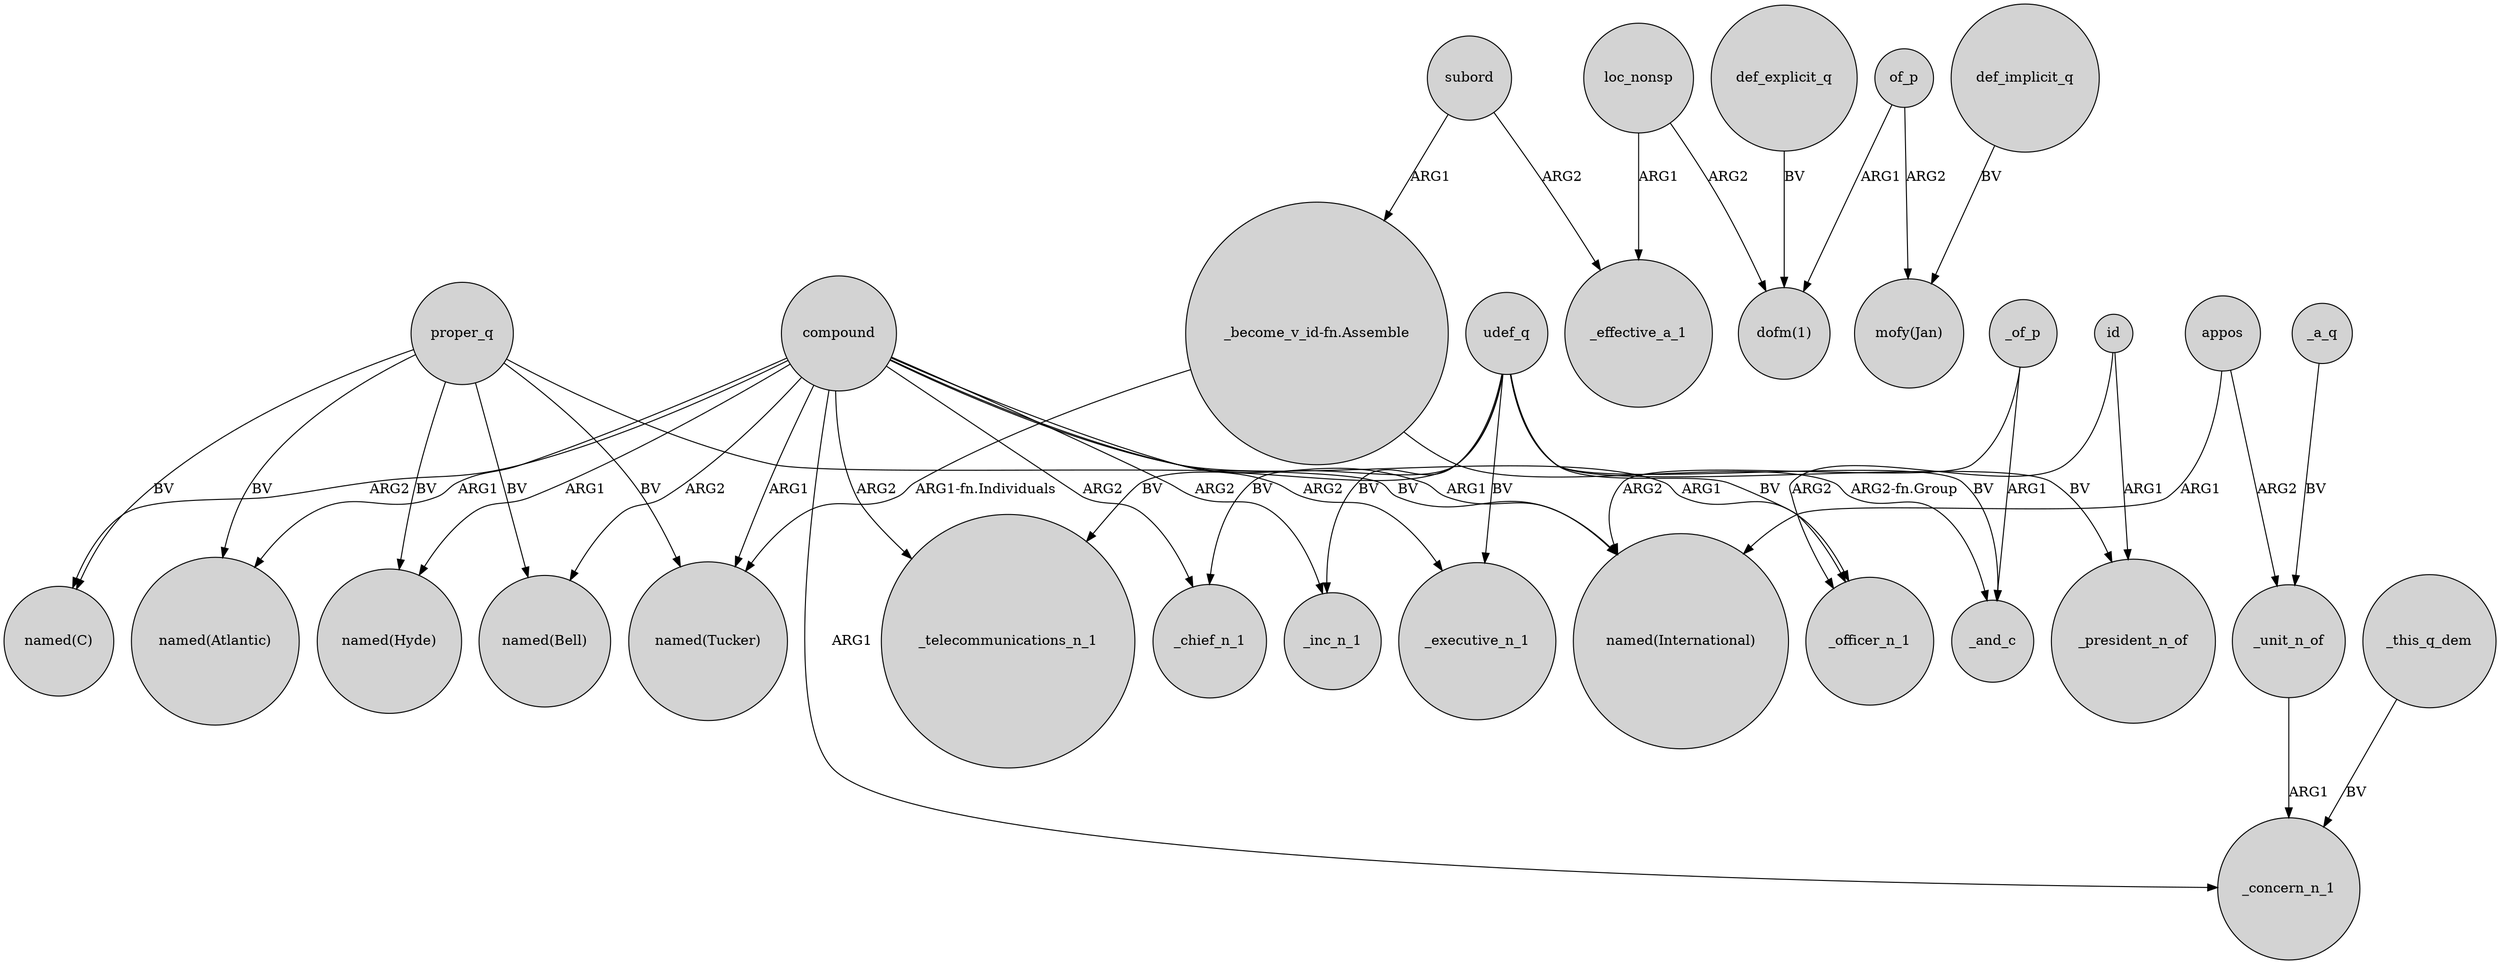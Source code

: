 digraph {
	node [shape=circle style=filled]
	proper_q -> "named(C)" [label=BV]
	compound -> _chief_n_1 [label=ARG2]
	proper_q -> "named(Atlantic)" [label=BV]
	_this_q_dem -> _concern_n_1 [label=BV]
	compound -> "named(C)" [label=ARG2]
	of_p -> "mofy(Jan)" [label=ARG2]
	proper_q -> "named(Tucker)" [label=BV]
	udef_q -> _chief_n_1 [label=BV]
	_unit_n_of -> _concern_n_1 [label=ARG1]
	compound -> "named(International)" [label=ARG1]
	appos -> "named(International)" [label=ARG1]
	subord -> "_become_v_id-fn.Assemble" [label=ARG1]
	loc_nonsp -> "dofm(1)" [label=ARG2]
	udef_q -> _and_c [label=BV]
	compound -> "named(Atlantic)" [label=ARG1]
	_of_p -> _and_c [label=ARG1]
	udef_q -> _inc_n_1 [label=BV]
	udef_q -> _executive_n_1 [label=BV]
	compound -> _telecommunications_n_1 [label=ARG2]
	id -> _president_n_of [label=ARG1]
	def_explicit_q -> "dofm(1)" [label=BV]
	compound -> _inc_n_1 [label=ARG2]
	proper_q -> "named(International)" [label=BV]
	"_become_v_id-fn.Assemble" -> "named(Tucker)" [label="ARG1-fn.Individuals"]
	proper_q -> "named(Bell)" [label=BV]
	compound -> _concern_n_1 [label=ARG1]
	compound -> _officer_n_1 [label=ARG1]
	udef_q -> _officer_n_1 [label=BV]
	udef_q -> _telecommunications_n_1 [label=BV]
	appos -> _unit_n_of [label=ARG2]
	_of_p -> "named(International)" [label=ARG2]
	proper_q -> "named(Hyde)" [label=BV]
	"_become_v_id-fn.Assemble" -> _and_c [label="ARG2-fn.Group"]
	subord -> _effective_a_1 [label=ARG2]
	loc_nonsp -> _effective_a_1 [label=ARG1]
	of_p -> "dofm(1)" [label=ARG1]
	udef_q -> _president_n_of [label=BV]
	def_implicit_q -> "mofy(Jan)" [label=BV]
	id -> _officer_n_1 [label=ARG2]
	compound -> "named(Tucker)" [label=ARG1]
	_a_q -> _unit_n_of [label=BV]
	compound -> "named(Bell)" [label=ARG2]
	compound -> _executive_n_1 [label=ARG2]
	compound -> "named(Hyde)" [label=ARG1]
}
